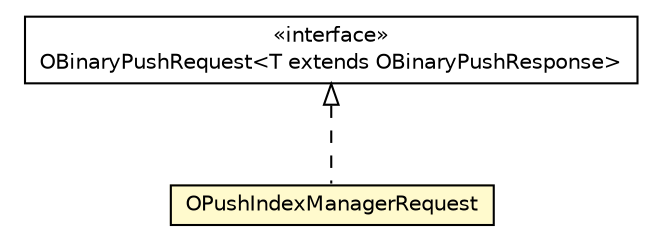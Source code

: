 #!/usr/local/bin/dot
#
# Class diagram 
# Generated by UMLGraph version R5_6-24-gf6e263 (http://www.umlgraph.org/)
#

digraph G {
	edge [fontname="Helvetica",fontsize=10,labelfontname="Helvetica",labelfontsize=10];
	node [fontname="Helvetica",fontsize=10,shape=plaintext];
	nodesep=0.25;
	ranksep=0.5;
	// com.orientechnologies.orient.client.remote.message.OBinaryPushRequest<T extends com.orientechnologies.orient.client.remote.message.OBinaryPushResponse>
	c5084006 [label=<<table title="com.orientechnologies.orient.client.remote.message.OBinaryPushRequest" border="0" cellborder="1" cellspacing="0" cellpadding="2" port="p" href="./OBinaryPushRequest.html">
		<tr><td><table border="0" cellspacing="0" cellpadding="1">
<tr><td align="center" balign="center"> &#171;interface&#187; </td></tr>
<tr><td align="center" balign="center"> OBinaryPushRequest&lt;T extends OBinaryPushResponse&gt; </td></tr>
		</table></td></tr>
		</table>>, URL="./OBinaryPushRequest.html", fontname="Helvetica", fontcolor="black", fontsize=10.0];
	// com.orientechnologies.orient.client.remote.message.OPushIndexManagerRequest
	c5084067 [label=<<table title="com.orientechnologies.orient.client.remote.message.OPushIndexManagerRequest" border="0" cellborder="1" cellspacing="0" cellpadding="2" port="p" bgcolor="lemonChiffon" href="./OPushIndexManagerRequest.html">
		<tr><td><table border="0" cellspacing="0" cellpadding="1">
<tr><td align="center" balign="center"> OPushIndexManagerRequest </td></tr>
		</table></td></tr>
		</table>>, URL="./OPushIndexManagerRequest.html", fontname="Helvetica", fontcolor="black", fontsize=10.0];
	//com.orientechnologies.orient.client.remote.message.OPushIndexManagerRequest implements com.orientechnologies.orient.client.remote.message.OBinaryPushRequest<T extends com.orientechnologies.orient.client.remote.message.OBinaryPushResponse>
	c5084006:p -> c5084067:p [dir=back,arrowtail=empty,style=dashed];
}

